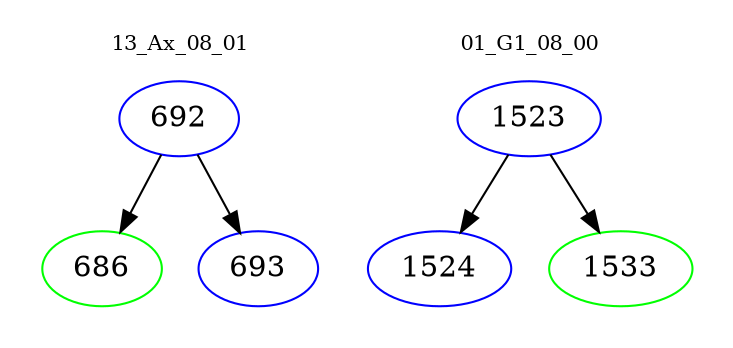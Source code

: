 digraph{
subgraph cluster_0 {
color = white
label = "13_Ax_08_01";
fontsize=10;
T0_692 [label="692", color="blue"]
T0_692 -> T0_686 [color="black"]
T0_686 [label="686", color="green"]
T0_692 -> T0_693 [color="black"]
T0_693 [label="693", color="blue"]
}
subgraph cluster_1 {
color = white
label = "01_G1_08_00";
fontsize=10;
T1_1523 [label="1523", color="blue"]
T1_1523 -> T1_1524 [color="black"]
T1_1524 [label="1524", color="blue"]
T1_1523 -> T1_1533 [color="black"]
T1_1533 [label="1533", color="green"]
}
}
